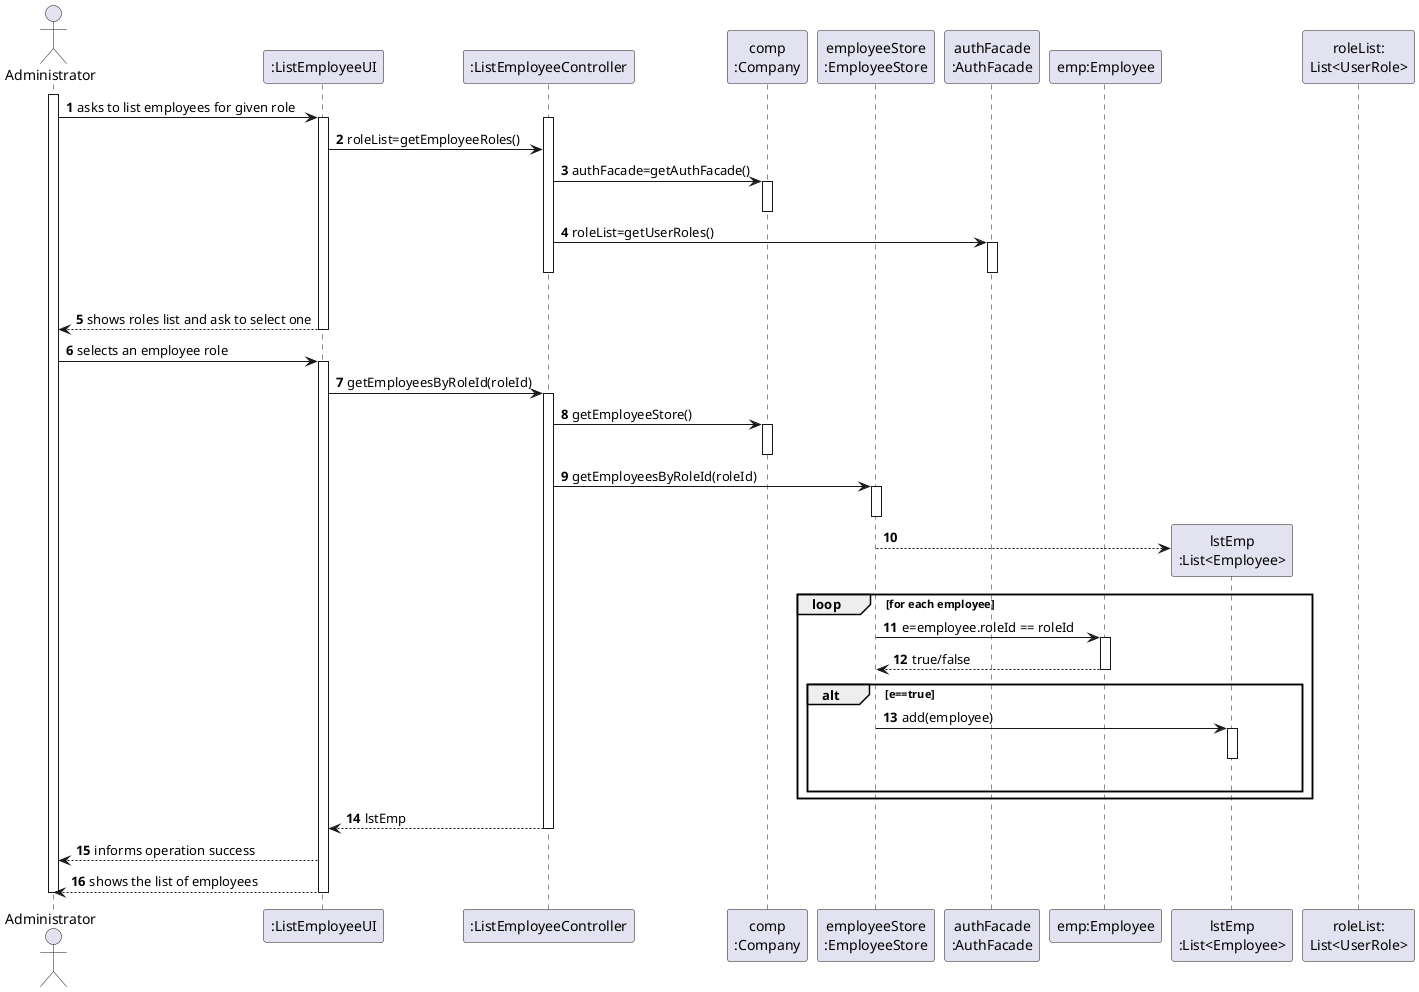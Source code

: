 @startuml
autonumber
'hide footbox
actor "Administrator" as ADM

participant ":ListEmployeeUI" as UI
participant ":ListEmployeeController" as CTRL
participant "comp\n:Company" as COMP
participant "employeeStore\n:EmployeeStore" as EMPS
participant "authFacade\n:AuthFacade" as AUTH
participant "emp:Employee" as EMP


activate ADM
ADM -> UI : asks to list employees for given role
activate UI
activate CTRL
UI -> CTRL : roleList=getEmployeeRoles()
CTRL -> COMP : authFacade=getAuthFacade()
activate COMP
deactivate COMP

CTRL -> AUTH : roleList=getUserRoles()
activate AUTH
|||
deactivate AUTH
deactivate CTRL

UI --> ADM : shows roles list and ask to select one
deactivate UI

ADM -> UI : selects an employee role
activate UI

UI -> CTRL : getEmployeesByRoleId(roleId)
activate CTRL

CTRL -> COMP: getEmployeeStore()
activate COMP
deactivate COMP
CTRL -> EMPS: getEmployeesByRoleId(roleId)
activate EMPS
deactivate EMPS
create "lstEmp\n:List<Employee>" as LST
EMPS --> LST

loop for each employee
    EMPS -> EMP: e=employee.roleId == roleId
  activate EMP
    EMP --> EMPS: true/false
  deactivate EMP
    alt e==true
        EMPS -> LST: add(employee)
      activate LST
    |||
    deactivate LST
    end
end

CTRL --> UI: lstEmp

deactivate COMP
deactivate CTRL
UI --> ADM : informs operation success
UI --> ADM: shows the list of employees
deactivate UI

deactivate UI
deactivate CTRL
deactivate ADM

participant "roleList:\nList<UserRole>"

@enduml
